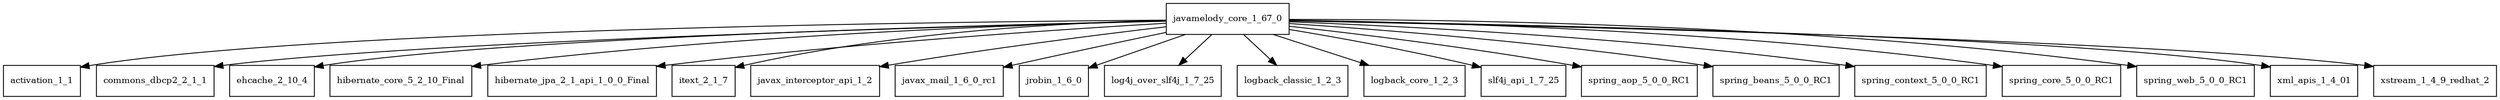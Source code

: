 digraph javamelody_core_1_67_0_dependencies {
  node [shape = box, fontsize=10.0];
  javamelody_core_1_67_0 -> activation_1_1;
  javamelody_core_1_67_0 -> commons_dbcp2_2_1_1;
  javamelody_core_1_67_0 -> ehcache_2_10_4;
  javamelody_core_1_67_0 -> hibernate_core_5_2_10_Final;
  javamelody_core_1_67_0 -> hibernate_jpa_2_1_api_1_0_0_Final;
  javamelody_core_1_67_0 -> itext_2_1_7;
  javamelody_core_1_67_0 -> javax_interceptor_api_1_2;
  javamelody_core_1_67_0 -> javax_mail_1_6_0_rc1;
  javamelody_core_1_67_0 -> jrobin_1_6_0;
  javamelody_core_1_67_0 -> log4j_over_slf4j_1_7_25;
  javamelody_core_1_67_0 -> logback_classic_1_2_3;
  javamelody_core_1_67_0 -> logback_core_1_2_3;
  javamelody_core_1_67_0 -> slf4j_api_1_7_25;
  javamelody_core_1_67_0 -> spring_aop_5_0_0_RC1;
  javamelody_core_1_67_0 -> spring_beans_5_0_0_RC1;
  javamelody_core_1_67_0 -> spring_context_5_0_0_RC1;
  javamelody_core_1_67_0 -> spring_core_5_0_0_RC1;
  javamelody_core_1_67_0 -> spring_web_5_0_0_RC1;
  javamelody_core_1_67_0 -> xml_apis_1_4_01;
  javamelody_core_1_67_0 -> xstream_1_4_9_redhat_2;
}
